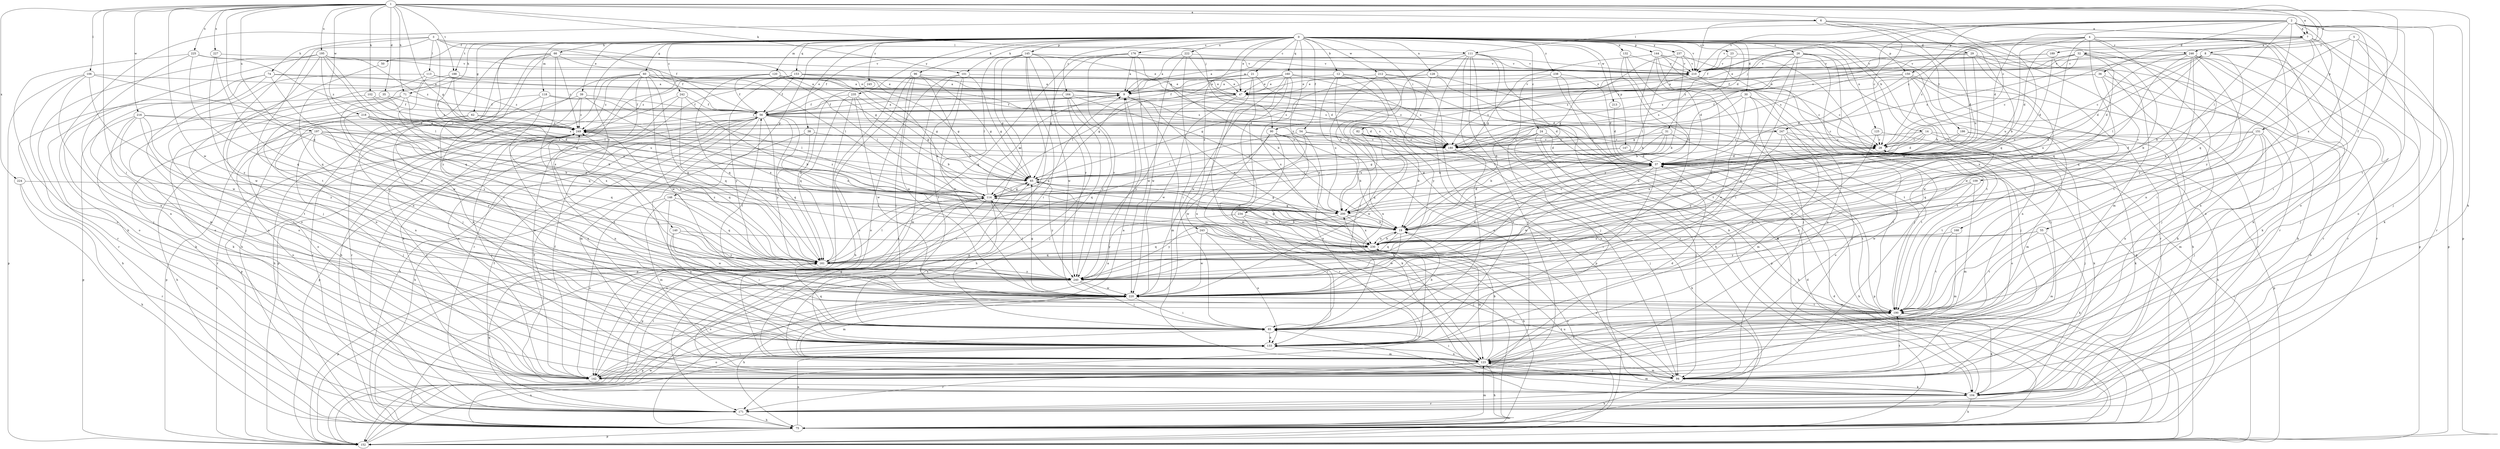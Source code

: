 strict digraph  {
0;
1;
2;
3;
4;
5;
6;
7;
8;
9;
12;
14;
19;
21;
23;
24;
26;
28;
29;
30;
31;
32;
35;
36;
37;
38;
39;
47;
50;
54;
55;
56;
60;
62;
65;
66;
71;
74;
75;
82;
85;
90;
94;
96;
101;
102;
104;
106;
109;
111;
113;
114;
118;
120;
123;
125;
128;
132;
133;
140;
142;
144;
145;
146;
147;
150;
151;
152;
153;
160;
161;
164;
168;
171;
176;
180;
186;
188;
189;
190;
195;
197;
200;
210;
212;
213;
216;
218;
220;
222;
224;
225;
227;
230;
234;
235;
237;
238;
240;
242;
243;
245;
246;
247;
249;
0 -> 12  [label=b];
0 -> 14  [label=b];
0 -> 19  [label=b];
0 -> 21  [label=c];
0 -> 23  [label=c];
0 -> 24  [label=c];
0 -> 26  [label=c];
0 -> 29  [label=d];
0 -> 30  [label=d];
0 -> 31  [label=d];
0 -> 38  [label=e];
0 -> 39  [label=e];
0 -> 47  [label=e];
0 -> 50  [label=f];
0 -> 54  [label=f];
0 -> 60  [label=g];
0 -> 62  [label=g];
0 -> 66  [label=h];
0 -> 71  [label=h];
0 -> 82  [label=i];
0 -> 96  [label=k];
0 -> 101  [label=k];
0 -> 118  [label=m];
0 -> 120  [label=m];
0 -> 123  [label=m];
0 -> 125  [label=n];
0 -> 128  [label=n];
0 -> 132  [label=n];
0 -> 140  [label=o];
0 -> 144  [label=p];
0 -> 145  [label=p];
0 -> 146  [label=p];
0 -> 147  [label=p];
0 -> 150  [label=p];
0 -> 153  [label=q];
0 -> 160  [label=q];
0 -> 164  [label=r];
0 -> 168  [label=r];
0 -> 171  [label=r];
0 -> 176  [label=s];
0 -> 186  [label=t];
0 -> 188  [label=t];
0 -> 210  [label=v];
0 -> 212  [label=w];
0 -> 213  [label=w];
0 -> 222  [label=x];
0 -> 234  [label=y];
0 -> 235  [label=y];
0 -> 237  [label=y];
0 -> 238  [label=y];
0 -> 240  [label=y];
0 -> 242  [label=z];
0 -> 243  [label=z];
0 -> 245  [label=z];
1 -> 6  [label=a];
1 -> 7  [label=a];
1 -> 28  [label=c];
1 -> 32  [label=d];
1 -> 35  [label=d];
1 -> 65  [label=g];
1 -> 71  [label=h];
1 -> 85  [label=i];
1 -> 90  [label=j];
1 -> 101  [label=k];
1 -> 102  [label=k];
1 -> 104  [label=k];
1 -> 106  [label=l];
1 -> 161  [label=q];
1 -> 188  [label=t];
1 -> 189  [label=t];
1 -> 195  [label=u];
1 -> 197  [label=u];
1 -> 216  [label=w];
1 -> 218  [label=w];
1 -> 220  [label=w];
1 -> 224  [label=x];
1 -> 225  [label=x];
1 -> 227  [label=x];
1 -> 230  [label=x];
2 -> 7  [label=a];
2 -> 36  [label=d];
2 -> 37  [label=d];
2 -> 55  [label=f];
2 -> 90  [label=j];
2 -> 94  [label=j];
2 -> 109  [label=l];
2 -> 111  [label=l];
2 -> 142  [label=o];
2 -> 150  [label=p];
2 -> 151  [label=p];
2 -> 152  [label=p];
2 -> 161  [label=q];
2 -> 180  [label=s];
2 -> 190  [label=t];
2 -> 210  [label=v];
3 -> 56  [label=f];
3 -> 65  [label=g];
3 -> 74  [label=h];
3 -> 94  [label=j];
3 -> 111  [label=l];
3 -> 113  [label=l];
3 -> 190  [label=t];
3 -> 200  [label=u];
4 -> 28  [label=c];
4 -> 37  [label=d];
4 -> 56  [label=f];
4 -> 104  [label=k];
4 -> 133  [label=n];
4 -> 142  [label=o];
4 -> 152  [label=p];
4 -> 161  [label=q];
4 -> 200  [label=u];
4 -> 230  [label=x];
4 -> 246  [label=z];
5 -> 19  [label=b];
5 -> 85  [label=i];
5 -> 104  [label=k];
5 -> 142  [label=o];
5 -> 246  [label=z];
6 -> 7  [label=a];
6 -> 19  [label=b];
6 -> 28  [label=c];
6 -> 75  [label=h];
6 -> 161  [label=q];
6 -> 200  [label=u];
6 -> 210  [label=v];
7 -> 8  [label=a];
7 -> 37  [label=d];
7 -> 85  [label=i];
7 -> 152  [label=p];
7 -> 171  [label=r];
7 -> 210  [label=v];
7 -> 240  [label=y];
7 -> 247  [label=z];
8 -> 28  [label=c];
8 -> 37  [label=d];
8 -> 94  [label=j];
8 -> 114  [label=l];
8 -> 171  [label=r];
8 -> 180  [label=s];
8 -> 210  [label=v];
8 -> 240  [label=y];
9 -> 56  [label=f];
9 -> 123  [label=m];
9 -> 230  [label=x];
9 -> 247  [label=z];
9 -> 249  [label=z];
12 -> 9  [label=a];
12 -> 94  [label=j];
12 -> 104  [label=k];
12 -> 133  [label=n];
12 -> 142  [label=o];
12 -> 190  [label=t];
14 -> 19  [label=b];
14 -> 28  [label=c];
14 -> 75  [label=h];
14 -> 104  [label=k];
14 -> 180  [label=s];
14 -> 230  [label=x];
19 -> 28  [label=c];
19 -> 65  [label=g];
19 -> 161  [label=q];
19 -> 220  [label=w];
19 -> 230  [label=x];
21 -> 9  [label=a];
21 -> 37  [label=d];
21 -> 56  [label=f];
21 -> 65  [label=g];
21 -> 75  [label=h];
21 -> 123  [label=m];
23 -> 180  [label=s];
23 -> 190  [label=t];
23 -> 210  [label=v];
24 -> 37  [label=d];
24 -> 75  [label=h];
24 -> 94  [label=j];
24 -> 133  [label=n];
24 -> 180  [label=s];
26 -> 9  [label=a];
26 -> 75  [label=h];
26 -> 85  [label=i];
26 -> 94  [label=j];
26 -> 171  [label=r];
26 -> 190  [label=t];
26 -> 200  [label=u];
26 -> 210  [label=v];
26 -> 220  [label=w];
28 -> 37  [label=d];
28 -> 94  [label=j];
28 -> 142  [label=o];
28 -> 190  [label=t];
29 -> 47  [label=e];
29 -> 94  [label=j];
29 -> 190  [label=t];
29 -> 210  [label=v];
29 -> 220  [label=w];
29 -> 230  [label=x];
30 -> 56  [label=f];
30 -> 65  [label=g];
30 -> 94  [label=j];
30 -> 133  [label=n];
30 -> 190  [label=t];
30 -> 220  [label=w];
31 -> 19  [label=b];
31 -> 114  [label=l];
31 -> 180  [label=s];
31 -> 190  [label=t];
31 -> 200  [label=u];
32 -> 19  [label=b];
32 -> 37  [label=d];
32 -> 56  [label=f];
32 -> 180  [label=s];
32 -> 210  [label=v];
32 -> 230  [label=x];
32 -> 249  [label=z];
35 -> 56  [label=f];
35 -> 104  [label=k];
35 -> 200  [label=u];
36 -> 47  [label=e];
36 -> 75  [label=h];
36 -> 104  [label=k];
36 -> 230  [label=x];
36 -> 249  [label=z];
37 -> 65  [label=g];
37 -> 75  [label=h];
37 -> 85  [label=i];
37 -> 190  [label=t];
37 -> 220  [label=w];
37 -> 240  [label=y];
37 -> 249  [label=z];
38 -> 75  [label=h];
38 -> 161  [label=q];
38 -> 180  [label=s];
39 -> 56  [label=f];
39 -> 75  [label=h];
39 -> 171  [label=r];
39 -> 230  [label=x];
39 -> 249  [label=z];
47 -> 37  [label=d];
47 -> 56  [label=f];
47 -> 210  [label=v];
47 -> 220  [label=w];
47 -> 240  [label=y];
50 -> 142  [label=o];
54 -> 28  [label=c];
54 -> 114  [label=l];
54 -> 133  [label=n];
54 -> 180  [label=s];
54 -> 220  [label=w];
55 -> 104  [label=k];
55 -> 123  [label=m];
55 -> 190  [label=t];
55 -> 230  [label=x];
55 -> 240  [label=y];
56 -> 9  [label=a];
56 -> 28  [label=c];
56 -> 75  [label=h];
56 -> 85  [label=i];
56 -> 123  [label=m];
56 -> 152  [label=p];
56 -> 161  [label=q];
56 -> 180  [label=s];
56 -> 230  [label=x];
56 -> 240  [label=y];
56 -> 249  [label=z];
60 -> 9  [label=a];
60 -> 37  [label=d];
60 -> 75  [label=h];
60 -> 104  [label=k];
60 -> 142  [label=o];
60 -> 152  [label=p];
60 -> 161  [label=q];
60 -> 180  [label=s];
60 -> 220  [label=w];
60 -> 249  [label=z];
62 -> 133  [label=n];
62 -> 152  [label=p];
62 -> 180  [label=s];
62 -> 249  [label=z];
65 -> 114  [label=l];
65 -> 240  [label=y];
66 -> 75  [label=h];
66 -> 85  [label=i];
66 -> 94  [label=j];
66 -> 114  [label=l];
66 -> 133  [label=n];
66 -> 210  [label=v];
66 -> 240  [label=y];
66 -> 249  [label=z];
71 -> 19  [label=b];
71 -> 56  [label=f];
71 -> 104  [label=k];
71 -> 133  [label=n];
71 -> 240  [label=y];
74 -> 9  [label=a];
74 -> 94  [label=j];
74 -> 123  [label=m];
74 -> 142  [label=o];
74 -> 240  [label=y];
74 -> 249  [label=z];
75 -> 9  [label=a];
75 -> 37  [label=d];
75 -> 123  [label=m];
75 -> 133  [label=n];
75 -> 152  [label=p];
75 -> 190  [label=t];
82 -> 19  [label=b];
82 -> 28  [label=c];
82 -> 161  [label=q];
82 -> 180  [label=s];
82 -> 200  [label=u];
82 -> 220  [label=w];
85 -> 19  [label=b];
85 -> 133  [label=n];
85 -> 161  [label=q];
90 -> 19  [label=b];
90 -> 104  [label=k];
90 -> 161  [label=q];
90 -> 171  [label=r];
90 -> 180  [label=s];
90 -> 200  [label=u];
94 -> 75  [label=h];
94 -> 104  [label=k];
94 -> 123  [label=m];
94 -> 190  [label=t];
94 -> 230  [label=x];
96 -> 19  [label=b];
96 -> 47  [label=e];
96 -> 65  [label=g];
96 -> 75  [label=h];
96 -> 85  [label=i];
96 -> 142  [label=o];
96 -> 220  [label=w];
101 -> 47  [label=e];
101 -> 65  [label=g];
101 -> 123  [label=m];
101 -> 142  [label=o];
101 -> 190  [label=t];
101 -> 220  [label=w];
102 -> 56  [label=f];
102 -> 75  [label=h];
102 -> 249  [label=z];
104 -> 37  [label=d];
104 -> 56  [label=f];
104 -> 75  [label=h];
104 -> 85  [label=i];
104 -> 123  [label=m];
104 -> 171  [label=r];
104 -> 230  [label=x];
106 -> 9  [label=a];
106 -> 133  [label=n];
106 -> 152  [label=p];
106 -> 171  [label=r];
106 -> 200  [label=u];
106 -> 220  [label=w];
109 -> 114  [label=l];
109 -> 123  [label=m];
109 -> 220  [label=w];
109 -> 240  [label=y];
111 -> 9  [label=a];
111 -> 75  [label=h];
111 -> 85  [label=i];
111 -> 104  [label=k];
111 -> 133  [label=n];
111 -> 142  [label=o];
111 -> 171  [label=r];
111 -> 200  [label=u];
111 -> 210  [label=v];
113 -> 9  [label=a];
113 -> 47  [label=e];
113 -> 142  [label=o];
113 -> 180  [label=s];
113 -> 220  [label=w];
113 -> 230  [label=x];
114 -> 9  [label=a];
114 -> 65  [label=g];
114 -> 94  [label=j];
114 -> 133  [label=n];
114 -> 142  [label=o];
114 -> 152  [label=p];
114 -> 200  [label=u];
114 -> 249  [label=z];
118 -> 56  [label=f];
118 -> 114  [label=l];
118 -> 133  [label=n];
118 -> 161  [label=q];
118 -> 171  [label=r];
120 -> 9  [label=a];
120 -> 56  [label=f];
120 -> 65  [label=g];
120 -> 114  [label=l];
120 -> 161  [label=q];
120 -> 171  [label=r];
120 -> 180  [label=s];
123 -> 9  [label=a];
123 -> 19  [label=b];
123 -> 37  [label=d];
123 -> 65  [label=g];
123 -> 75  [label=h];
123 -> 85  [label=i];
123 -> 94  [label=j];
123 -> 133  [label=n];
123 -> 142  [label=o];
123 -> 171  [label=r];
123 -> 190  [label=t];
125 -> 28  [label=c];
125 -> 104  [label=k];
125 -> 220  [label=w];
128 -> 37  [label=d];
128 -> 47  [label=e];
128 -> 65  [label=g];
128 -> 190  [label=t];
128 -> 240  [label=y];
132 -> 94  [label=j];
132 -> 210  [label=v];
132 -> 220  [label=w];
132 -> 240  [label=y];
133 -> 123  [label=m];
133 -> 142  [label=o];
133 -> 190  [label=t];
133 -> 249  [label=z];
140 -> 85  [label=i];
140 -> 220  [label=w];
140 -> 230  [label=x];
140 -> 240  [label=y];
142 -> 56  [label=f];
142 -> 85  [label=i];
142 -> 249  [label=z];
144 -> 19  [label=b];
144 -> 37  [label=d];
144 -> 65  [label=g];
144 -> 142  [label=o];
144 -> 152  [label=p];
144 -> 210  [label=v];
144 -> 240  [label=y];
145 -> 47  [label=e];
145 -> 56  [label=f];
145 -> 65  [label=g];
145 -> 85  [label=i];
145 -> 114  [label=l];
145 -> 152  [label=p];
145 -> 171  [label=r];
145 -> 210  [label=v];
145 -> 220  [label=w];
145 -> 240  [label=y];
146 -> 123  [label=m];
146 -> 133  [label=n];
146 -> 142  [label=o];
146 -> 161  [label=q];
146 -> 200  [label=u];
147 -> 37  [label=d];
147 -> 65  [label=g];
147 -> 114  [label=l];
147 -> 152  [label=p];
150 -> 9  [label=a];
150 -> 37  [label=d];
150 -> 104  [label=k];
150 -> 133  [label=n];
150 -> 171  [label=r];
150 -> 180  [label=s];
150 -> 220  [label=w];
151 -> 28  [label=c];
151 -> 37  [label=d];
151 -> 94  [label=j];
151 -> 123  [label=m];
151 -> 133  [label=n];
151 -> 161  [label=q];
151 -> 190  [label=t];
152 -> 28  [label=c];
152 -> 114  [label=l];
152 -> 133  [label=n];
152 -> 200  [label=u];
152 -> 220  [label=w];
152 -> 249  [label=z];
153 -> 9  [label=a];
153 -> 19  [label=b];
153 -> 47  [label=e];
153 -> 56  [label=f];
153 -> 65  [label=g];
153 -> 171  [label=r];
153 -> 240  [label=y];
153 -> 249  [label=z];
160 -> 9  [label=a];
160 -> 28  [label=c];
160 -> 47  [label=e];
160 -> 114  [label=l];
160 -> 123  [label=m];
160 -> 133  [label=n];
160 -> 180  [label=s];
160 -> 220  [label=w];
160 -> 230  [label=x];
161 -> 9  [label=a];
161 -> 114  [label=l];
161 -> 152  [label=p];
161 -> 240  [label=y];
161 -> 249  [label=z];
164 -> 37  [label=d];
164 -> 56  [label=f];
164 -> 75  [label=h];
164 -> 94  [label=j];
164 -> 200  [label=u];
164 -> 240  [label=y];
168 -> 123  [label=m];
168 -> 190  [label=t];
168 -> 230  [label=x];
171 -> 56  [label=f];
171 -> 75  [label=h];
171 -> 161  [label=q];
176 -> 9  [label=a];
176 -> 19  [label=b];
176 -> 65  [label=g];
176 -> 161  [label=q];
176 -> 210  [label=v];
176 -> 220  [label=w];
176 -> 240  [label=y];
180 -> 75  [label=h];
180 -> 94  [label=j];
186 -> 28  [label=c];
186 -> 37  [label=d];
186 -> 123  [label=m];
186 -> 152  [label=p];
188 -> 47  [label=e];
188 -> 114  [label=l];
188 -> 142  [label=o];
188 -> 200  [label=u];
188 -> 220  [label=w];
189 -> 37  [label=d];
189 -> 171  [label=r];
189 -> 210  [label=v];
189 -> 249  [label=z];
190 -> 85  [label=i];
190 -> 104  [label=k];
190 -> 220  [label=w];
190 -> 249  [label=z];
195 -> 56  [label=f];
195 -> 65  [label=g];
195 -> 94  [label=j];
195 -> 114  [label=l];
195 -> 161  [label=q];
195 -> 171  [label=r];
195 -> 210  [label=v];
195 -> 220  [label=w];
195 -> 249  [label=z];
197 -> 28  [label=c];
197 -> 75  [label=h];
197 -> 94  [label=j];
197 -> 142  [label=o];
197 -> 161  [label=q];
197 -> 180  [label=s];
197 -> 230  [label=x];
197 -> 240  [label=y];
200 -> 19  [label=b];
200 -> 37  [label=d];
200 -> 65  [label=g];
200 -> 230  [label=x];
200 -> 240  [label=y];
210 -> 19  [label=b];
210 -> 47  [label=e];
210 -> 94  [label=j];
210 -> 180  [label=s];
212 -> 28  [label=c];
212 -> 47  [label=e];
212 -> 85  [label=i];
212 -> 152  [label=p];
212 -> 200  [label=u];
213 -> 37  [label=d];
216 -> 65  [label=g];
216 -> 85  [label=i];
216 -> 133  [label=n];
216 -> 152  [label=p];
216 -> 190  [label=t];
216 -> 240  [label=y];
216 -> 249  [label=z];
218 -> 19  [label=b];
218 -> 37  [label=d];
218 -> 142  [label=o];
218 -> 171  [label=r];
218 -> 180  [label=s];
218 -> 230  [label=x];
218 -> 249  [label=z];
220 -> 56  [label=f];
220 -> 65  [label=g];
220 -> 75  [label=h];
220 -> 85  [label=i];
220 -> 123  [label=m];
220 -> 152  [label=p];
220 -> 190  [label=t];
222 -> 9  [label=a];
222 -> 37  [label=d];
222 -> 85  [label=i];
222 -> 210  [label=v];
222 -> 220  [label=w];
224 -> 75  [label=h];
224 -> 114  [label=l];
224 -> 171  [label=r];
225 -> 133  [label=n];
225 -> 142  [label=o];
225 -> 161  [label=q];
225 -> 210  [label=v];
225 -> 249  [label=z];
227 -> 161  [label=q];
227 -> 210  [label=v];
227 -> 240  [label=y];
230 -> 19  [label=b];
230 -> 65  [label=g];
230 -> 114  [label=l];
230 -> 123  [label=m];
230 -> 161  [label=q];
234 -> 19  [label=b];
234 -> 75  [label=h];
234 -> 85  [label=i];
234 -> 240  [label=y];
235 -> 19  [label=b];
235 -> 56  [label=f];
235 -> 65  [label=g];
235 -> 152  [label=p];
235 -> 161  [label=q];
235 -> 220  [label=w];
237 -> 19  [label=b];
237 -> 65  [label=g];
237 -> 94  [label=j];
237 -> 114  [label=l];
237 -> 210  [label=v];
238 -> 19  [label=b];
238 -> 37  [label=d];
238 -> 47  [label=e];
238 -> 104  [label=k];
238 -> 152  [label=p];
240 -> 37  [label=d];
240 -> 85  [label=i];
240 -> 114  [label=l];
240 -> 142  [label=o];
240 -> 220  [label=w];
242 -> 19  [label=b];
242 -> 56  [label=f];
242 -> 142  [label=o];
242 -> 152  [label=p];
242 -> 161  [label=q];
243 -> 94  [label=j];
243 -> 133  [label=n];
243 -> 161  [label=q];
243 -> 220  [label=w];
243 -> 230  [label=x];
245 -> 161  [label=q];
246 -> 28  [label=c];
246 -> 85  [label=i];
246 -> 104  [label=k];
246 -> 133  [label=n];
246 -> 161  [label=q];
246 -> 171  [label=r];
246 -> 190  [label=t];
246 -> 200  [label=u];
246 -> 210  [label=v];
246 -> 230  [label=x];
247 -> 28  [label=c];
247 -> 123  [label=m];
247 -> 142  [label=o];
247 -> 180  [label=s];
247 -> 190  [label=t];
247 -> 240  [label=y];
249 -> 28  [label=c];
249 -> 94  [label=j];
249 -> 133  [label=n];
249 -> 161  [label=q];
}
